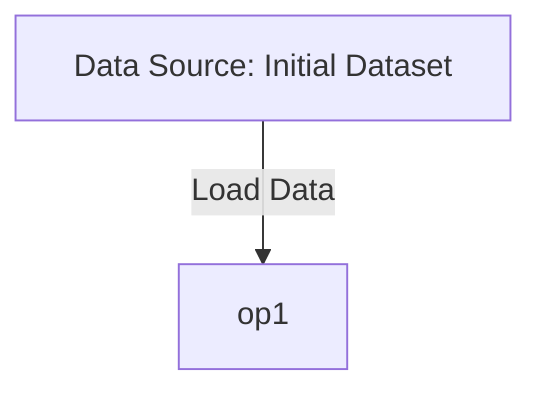 flowchart TD
    DS1["Data Source: Initial Dataset"] -->|Load Data| op1
    click DS1 "path/to/data.csv" "Open Data Source"